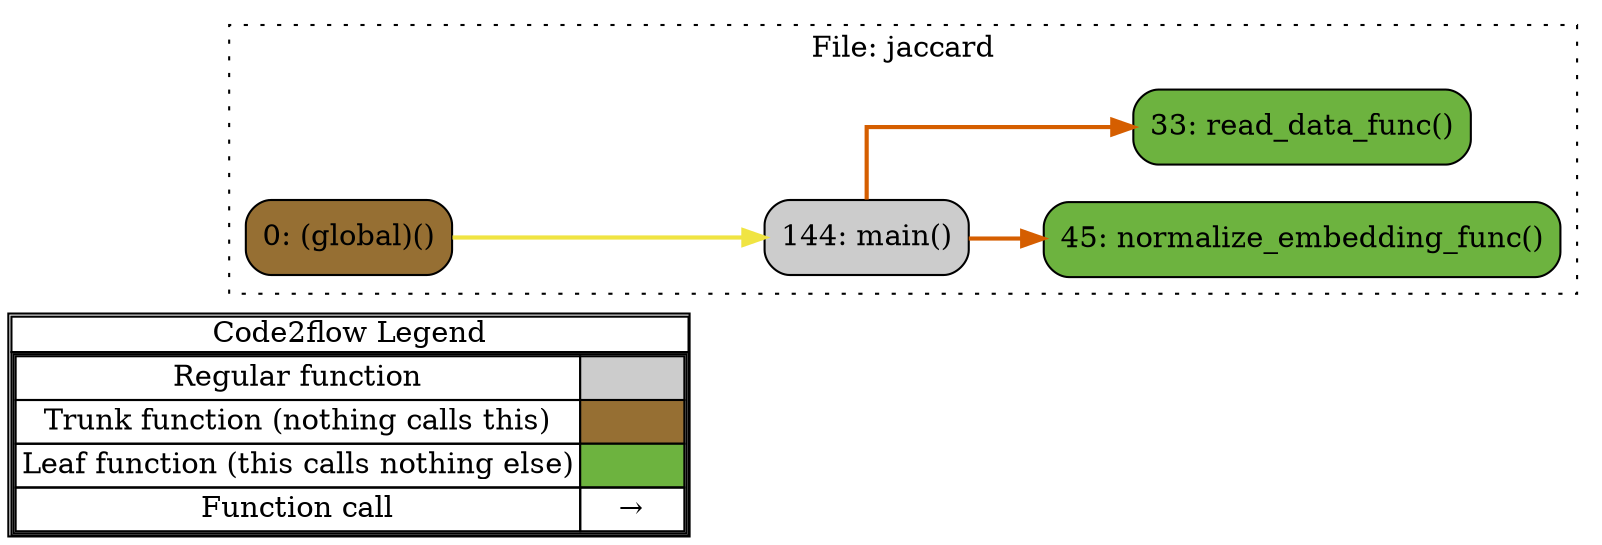 digraph G {
concentrate=true;
splines="ortho";
rankdir="LR";
subgraph legend{
    rank = min;
    label = "legend";
    Legend [shape=none, margin=0, label = <
        <table cellspacing="0" cellpadding="0" border="1"><tr><td>Code2flow Legend</td></tr><tr><td>
        <table cellspacing="0">
        <tr><td>Regular function</td><td width="50px" bgcolor='#cccccc'></td></tr>
        <tr><td>Trunk function (nothing calls this)</td><td bgcolor='#966F33'></td></tr>
        <tr><td>Leaf function (this calls nothing else)</td><td bgcolor='#6db33f'></td></tr>
        <tr><td>Function call</td><td><font color='black'>&#8594;</font></td></tr>
        </table></td></tr></table>
        >];
}node_122b68f4 [label="0: (global)()" name="jaccard::(global)" shape="rect" style="rounded,filled" fillcolor="#966F33" ];
node_3798504e [label="144: main()" name="jaccard::main" shape="rect" style="rounded,filled" fillcolor="#cccccc" ];
node_c25b50aa [label="45: normalize_embedding_func()" name="jaccard::normalize_embedding_func" shape="rect" style="rounded,filled" fillcolor="#6db33f" ];
node_1216f052 [label="33: read_data_func()" name="jaccard::read_data_func" shape="rect" style="rounded,filled" fillcolor="#6db33f" ];
node_122b68f4 -> node_3798504e [color="#F0E442" penwidth="2"];
node_3798504e -> node_c25b50aa [color="#D55E00" penwidth="2"];
node_3798504e -> node_c25b50aa [color="#D55E00" penwidth="2"];
node_3798504e -> node_1216f052 [color="#D55E00" penwidth="2"];
node_3798504e -> node_1216f052 [color="#D55E00" penwidth="2"];
subgraph cluster_b6fe88fa {
    node_1216f052 node_c25b50aa node_3798504e node_122b68f4;
    label="File: jaccard";
    name="jaccard";
    style="filled";
    graph[style=dotted];
};
}
